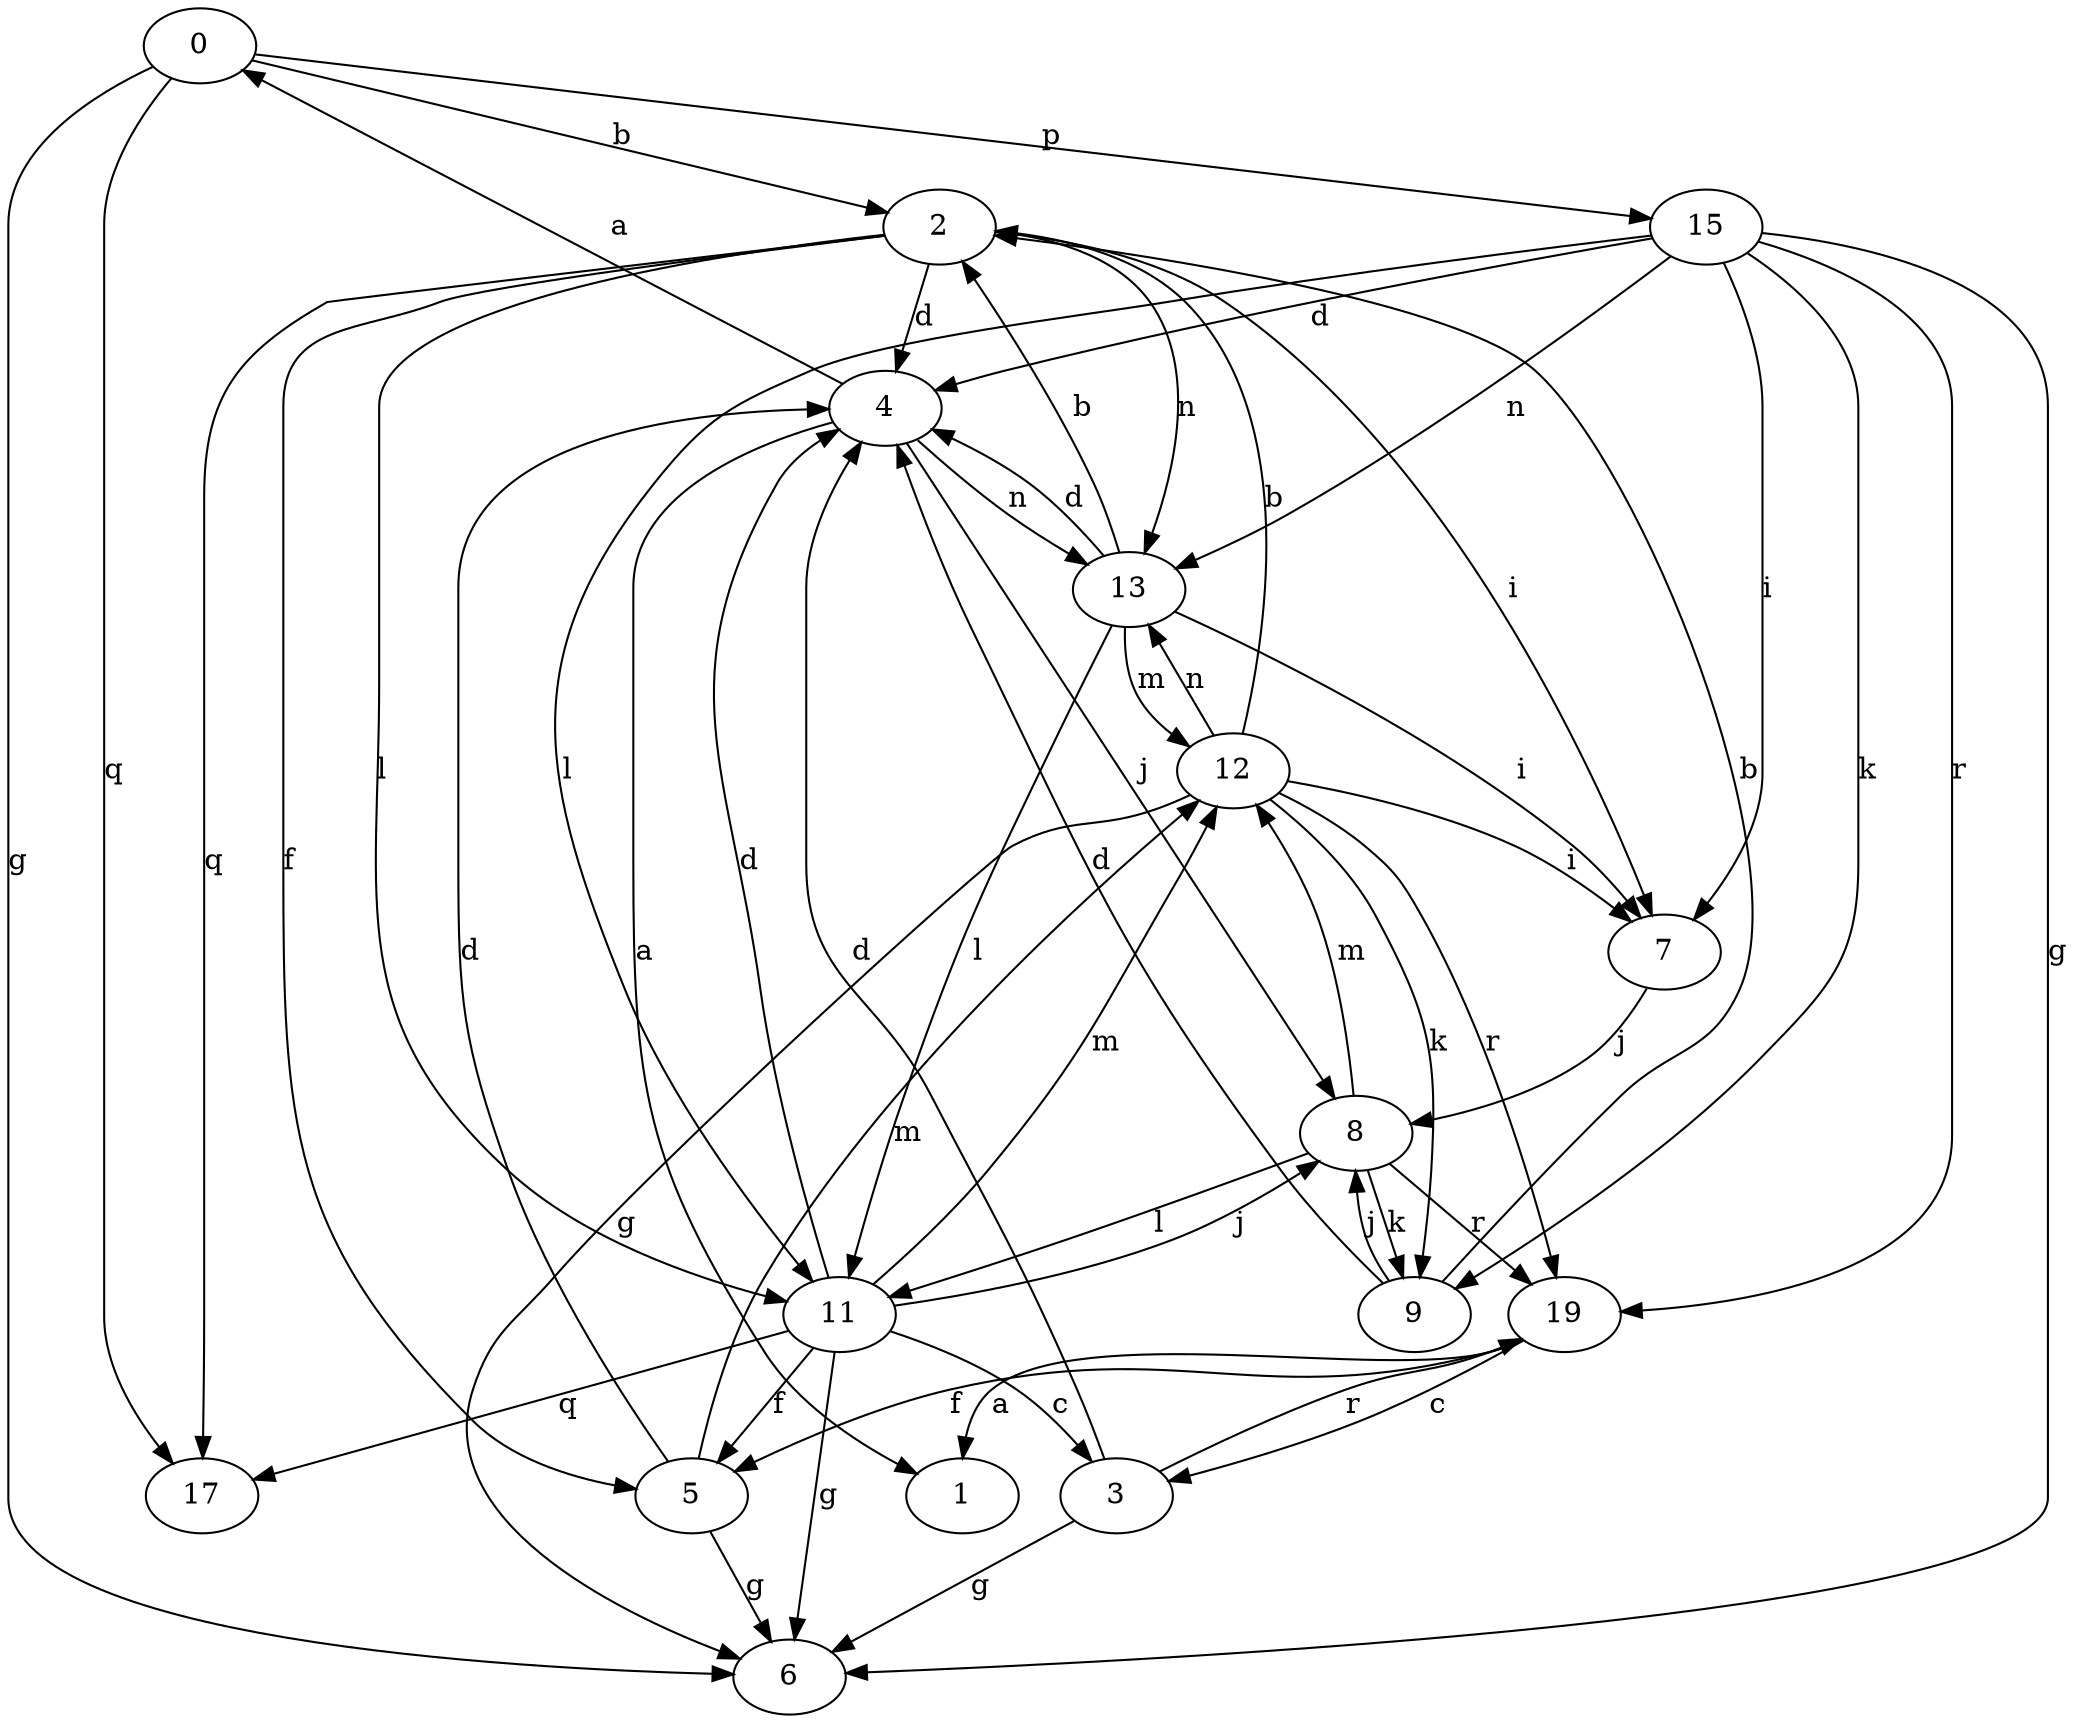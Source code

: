 strict digraph  {
0;
1;
2;
3;
4;
5;
6;
7;
8;
9;
11;
12;
13;
15;
17;
19;
0 -> 2  [label=b];
0 -> 6  [label=g];
0 -> 15  [label=p];
0 -> 17  [label=q];
2 -> 4  [label=d];
2 -> 5  [label=f];
2 -> 7  [label=i];
2 -> 11  [label=l];
2 -> 13  [label=n];
2 -> 17  [label=q];
3 -> 4  [label=d];
3 -> 6  [label=g];
3 -> 19  [label=r];
4 -> 0  [label=a];
4 -> 1  [label=a];
4 -> 8  [label=j];
4 -> 13  [label=n];
5 -> 4  [label=d];
5 -> 6  [label=g];
5 -> 12  [label=m];
7 -> 8  [label=j];
8 -> 9  [label=k];
8 -> 11  [label=l];
8 -> 12  [label=m];
8 -> 19  [label=r];
9 -> 2  [label=b];
9 -> 4  [label=d];
9 -> 8  [label=j];
11 -> 3  [label=c];
11 -> 4  [label=d];
11 -> 5  [label=f];
11 -> 6  [label=g];
11 -> 8  [label=j];
11 -> 12  [label=m];
11 -> 17  [label=q];
12 -> 2  [label=b];
12 -> 6  [label=g];
12 -> 7  [label=i];
12 -> 9  [label=k];
12 -> 13  [label=n];
12 -> 19  [label=r];
13 -> 2  [label=b];
13 -> 4  [label=d];
13 -> 7  [label=i];
13 -> 11  [label=l];
13 -> 12  [label=m];
15 -> 4  [label=d];
15 -> 6  [label=g];
15 -> 7  [label=i];
15 -> 9  [label=k];
15 -> 11  [label=l];
15 -> 13  [label=n];
15 -> 19  [label=r];
19 -> 1  [label=a];
19 -> 3  [label=c];
19 -> 5  [label=f];
}
